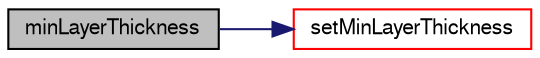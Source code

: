 digraph "minLayerThickness"
{
  bgcolor="transparent";
  edge [fontname="FreeSans",fontsize="10",labelfontname="FreeSans",labelfontsize="10"];
  node [fontname="FreeSans",fontsize="10",shape=record];
  rankdir="LR";
  Node126 [label="minLayerThickness",height=0.2,width=0.4,color="black", fillcolor="grey75", style="filled", fontcolor="black"];
  Node126 -> Node127 [color="midnightblue",fontsize="10",style="solid",fontname="FreeSans"];
  Node127 [label="setMinLayerThickness",height=0.2,width=0.4,color="red",URL="$a21462.html#aba12c071b760d4451b94eab644e16aab",tooltip="Set min layer thickness which triggers removal. "];
}
